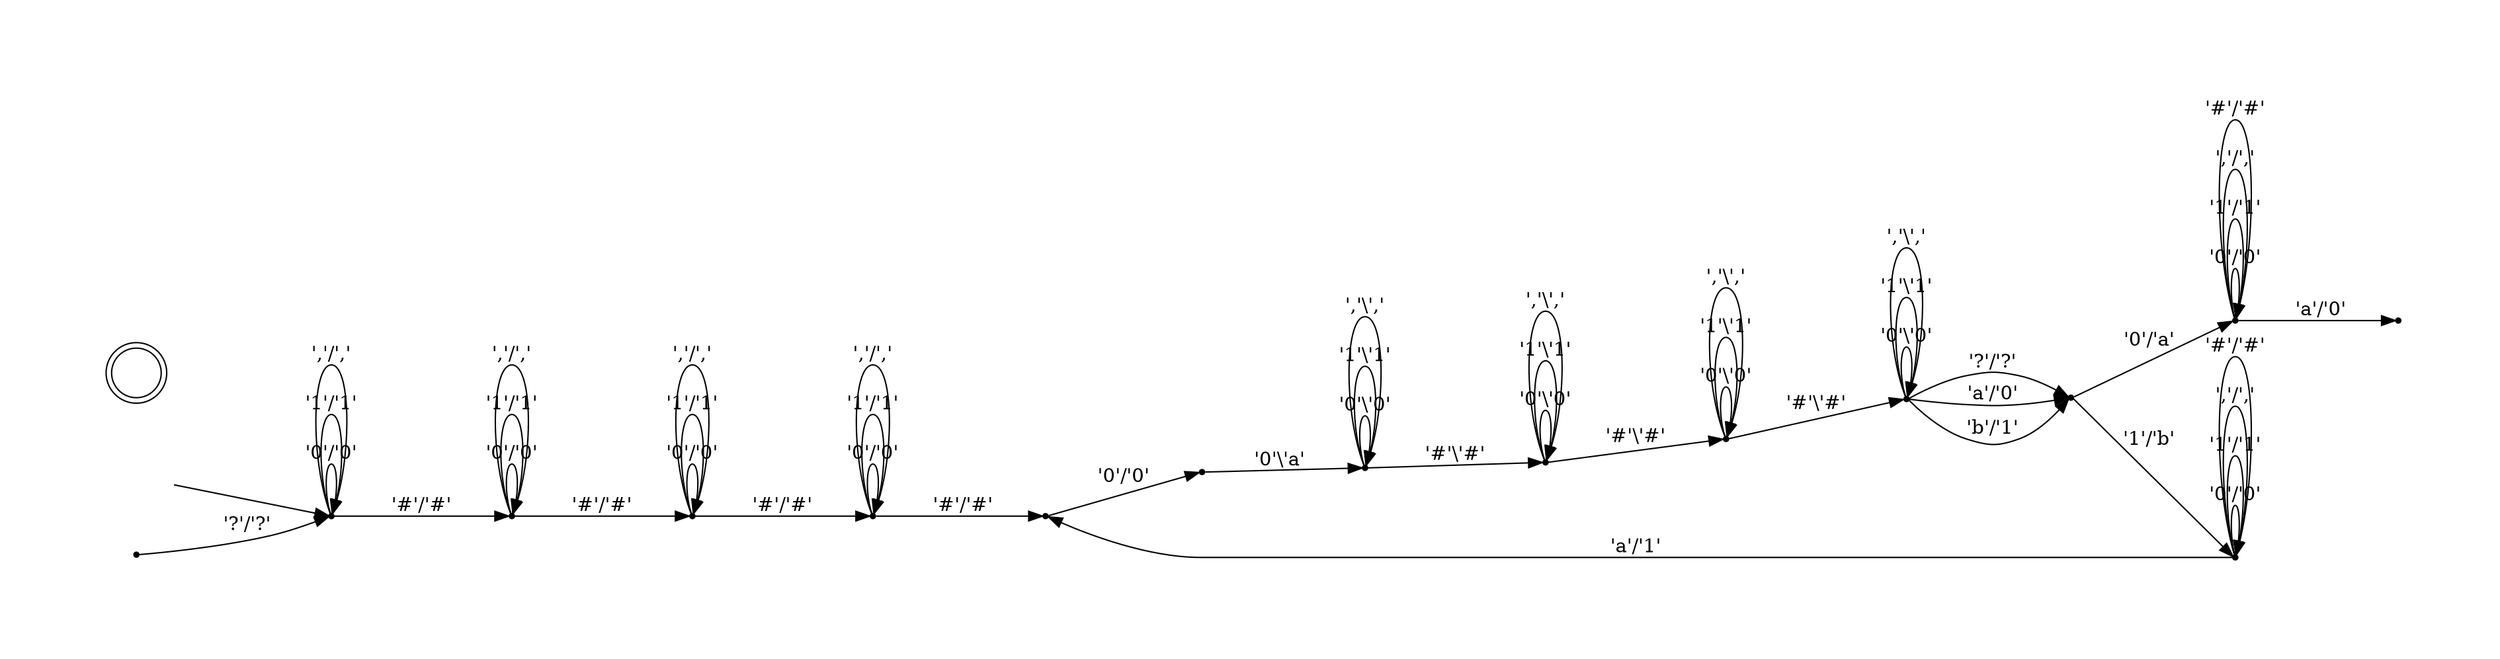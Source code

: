 digraph pda {
graph [pad="1", nodesep=".5", ranksep="1"];
rankdir = LR;
hidden [shape = plaintext, label = ""];
node [shape = doublecircle];
25 [label = ""];
node [shape = point];
hidden -> 1;
0 -> 1 [label = "'?'/'?'"];
1 -> 1 [label = "'0'/'0'"];
1 -> 1 [label = "'1'/'1'"];
1 -> 1 [label = "','/','"];
1 -> 2 [label = "'#'/'#'"];
2 -> 2 [label = "'0'/'0'"];
2 -> 2 [label = "'1'/'1'"];
2 -> 2 [label = "','/','"];
2 -> 3 [label = "'#'/'#'"];
3 -> 3 [label = "'0'/'0'"];
3 -> 3 [label = "'1'/'1'"];
3 -> 3 [label = "','/','"];
3 -> 4 [label = "'#'/'#'"];
4 -> 4 [label = "'0'/'0'"];
4 -> 4 [label = "'1'/'1'"];
4 -> 4 [label = "','/','"];
4 -> 5 [label = "'#'/'#'"];
5 -> 6 [label = "'0'/'0'"];
6 -> 7 [label = "'0'\\'a'"];
7 -> 7 [label = "'0'\\'0'"];
7 -> 7 [label = "'1'\\'1'"];
7 -> 7 [label = "','\\','"];
7 -> 8 [label = "'#'\\'#'"];
8 -> 8 [label = "'0'\\'0'"];
8 -> 8 [label = "'1'\\'1'"];
8 -> 8 [label = "','\\','"];
8 -> 9 [label = "'#'\\'#'"];
9 -> 9 [label = "'0'\\'0'"];
9 -> 9 [label = "'1'\\'1'"];
9 -> 9 [label = "','\\','"];
9 -> 10 [label = "'#'\\'#'"];
10 -> 10 [label = "'0'\\'0'"];
10 -> 10 [label = "'1'\\'1'"];
10 -> 10 [label = "','\\','"];
10 -> 12 [label = "'?'/'?'"];
10 -> 12 [label = "'a'/'0'"];
10 -> 12 [label = "'b'/'1'"];
12 -> 13 [label = "'0'/'a'"];
13 -> 13 [label = "'0'/'0'"];
13 -> 13 [label = "'1'/'1'"];
13 -> 13 [label = "','/','"];
13 -> 13 [label = "'#'/'#'"];
13 -> 14 [label = "'a'/'0'"];
12 -> 15 [label = "'1'/'b'"];
15 -> 15 [label = "'0'/'0'"];
15 -> 15 [label = "'1'/'1'"];
15 -> 15 [label = "','/','"];
15 -> 15 [label = "'#'/'#'"];
15 -> 5 [label = "'a'/'1'"];
}
